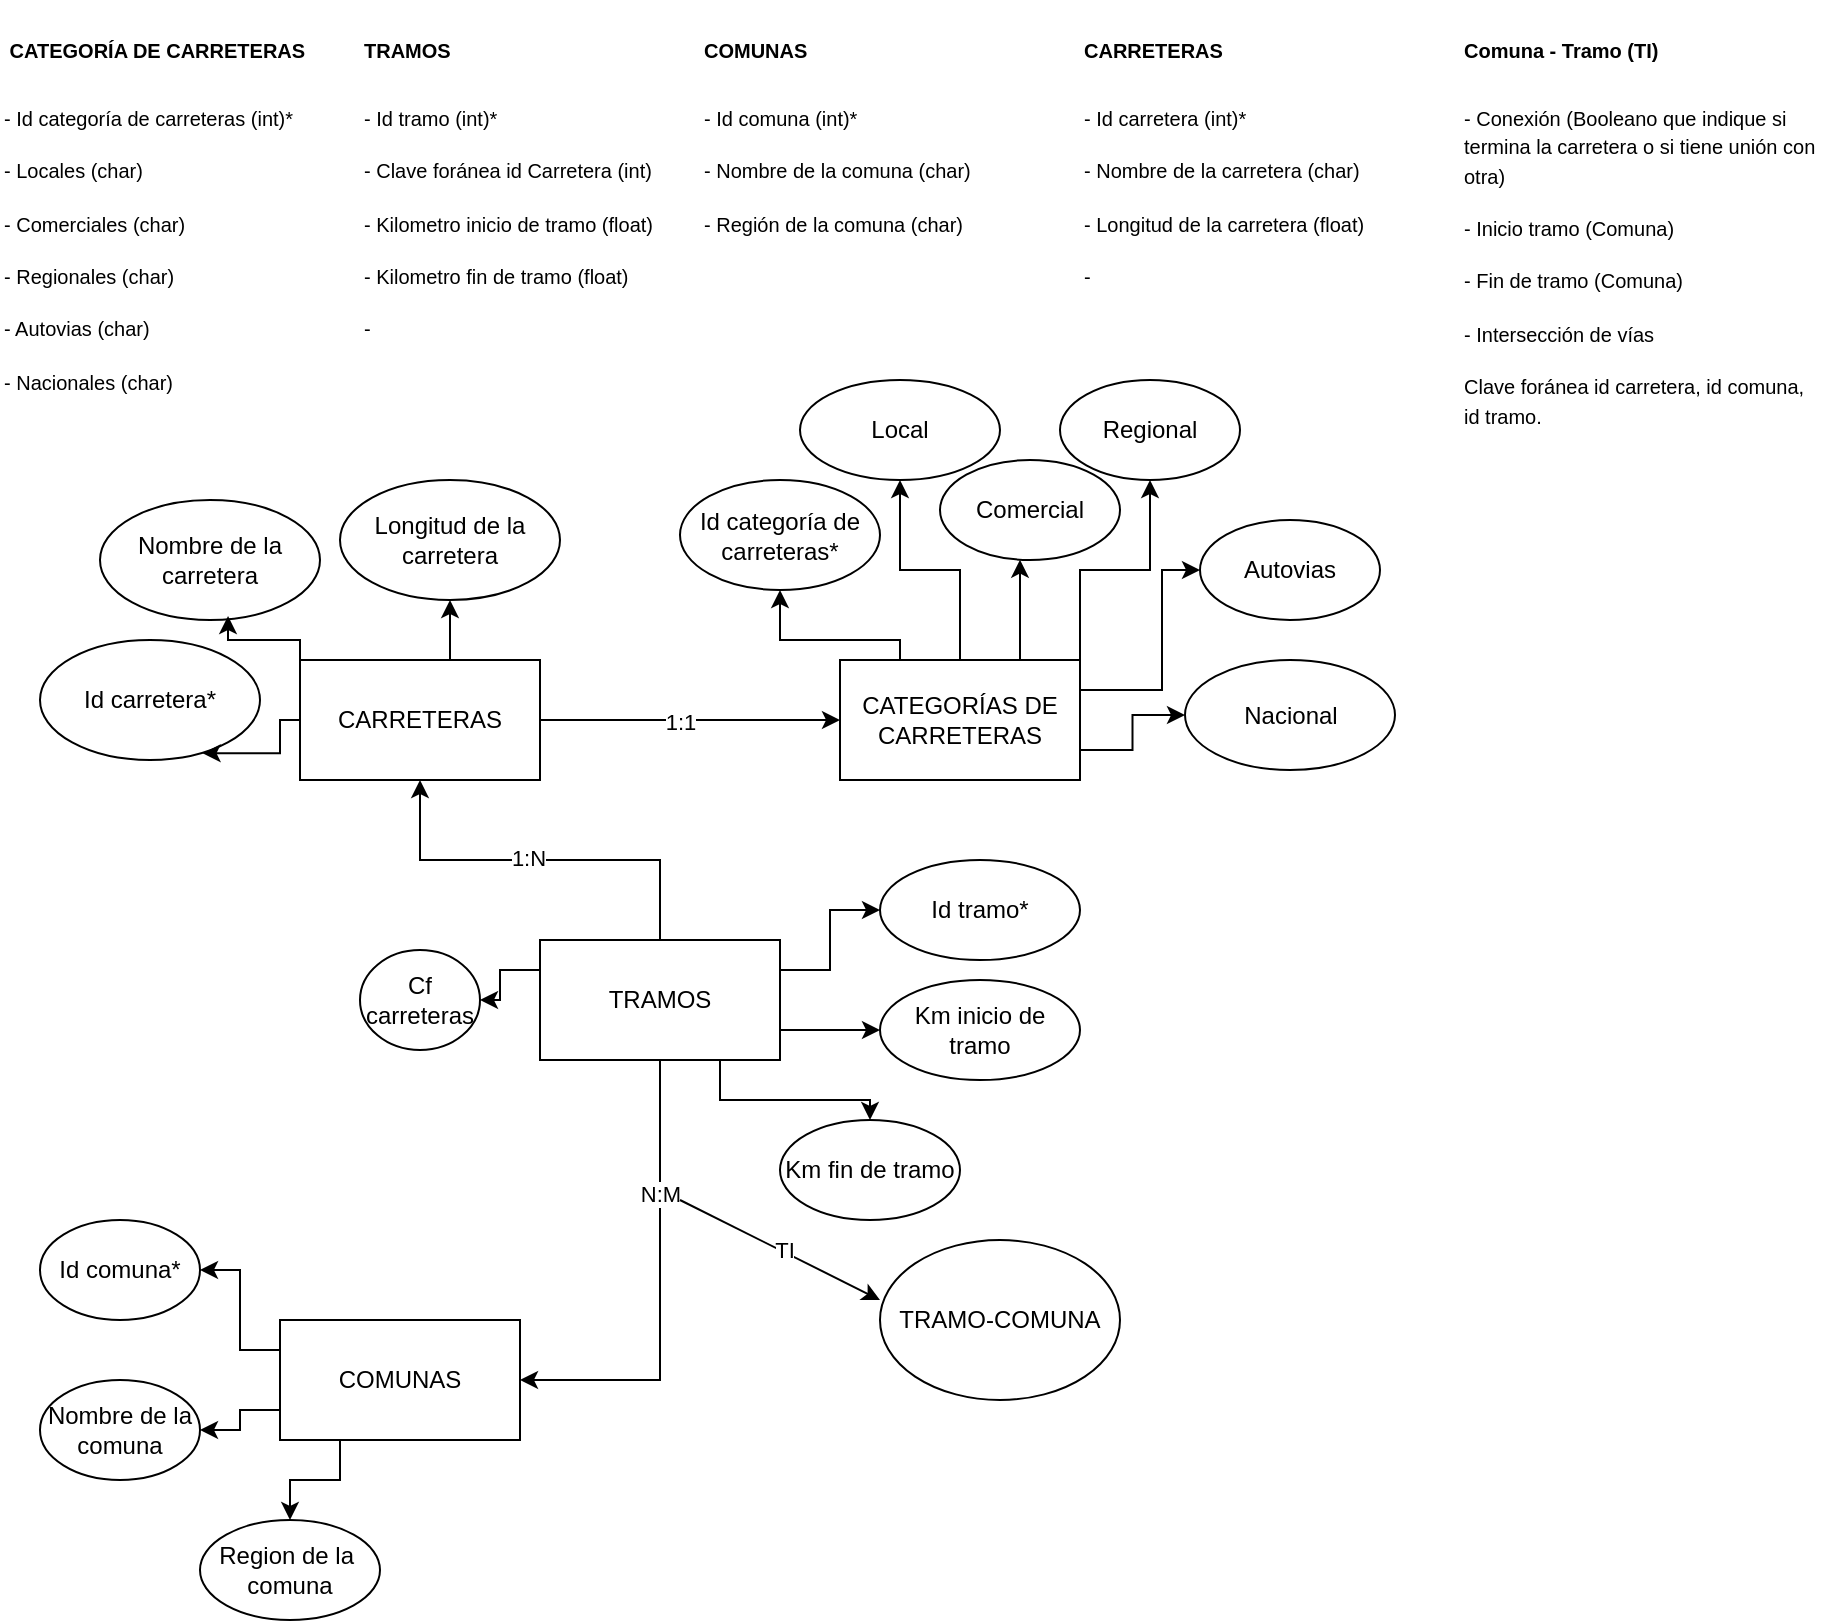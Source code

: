<mxfile version="24.7.17">
  <diagram name="Página-1" id="6xFUSRFaPUEdKZYTTJDu">
    <mxGraphModel grid="1" page="1" gridSize="10" guides="1" tooltips="1" connect="1" arrows="1" fold="1" pageScale="1" pageWidth="827" pageHeight="1169" math="0" shadow="0">
      <root>
        <mxCell id="0" />
        <mxCell id="1" parent="0" />
        <mxCell id="dcLd7VKPpkcSfmznZBT6-2" value="&lt;h1 style=&quot;margin-top: 0px;&quot;&gt;&lt;span style=&quot;font-size: 10px;&quot;&gt;TRAMOS&lt;/span&gt;&lt;/h1&gt;&lt;p&gt;&lt;font style=&quot;font-size: 10px;&quot;&gt;- Id tramo (int)*&lt;/font&gt;&lt;/p&gt;&lt;p&gt;&lt;font style=&quot;font-size: 10px;&quot;&gt;- Clave foránea id Carretera (int)&amp;nbsp;&lt;/font&gt;&lt;/p&gt;&lt;p&gt;&lt;font style=&quot;font-size: 10px;&quot;&gt;- Kilometro inicio de tramo (float)&lt;/font&gt;&lt;/p&gt;&lt;p&gt;&lt;font style=&quot;font-size: 10px;&quot;&gt;- Kilometro fin de tramo (float)&lt;/font&gt;&lt;/p&gt;&lt;p&gt;&lt;font style=&quot;font-size: 10px;&quot;&gt;-&amp;nbsp;&lt;/font&gt;&lt;/p&gt;" style="text;html=1;whiteSpace=wrap;overflow=hidden;rounded=0;" vertex="1" parent="1">
          <mxGeometry x="220" y="130" width="180" height="200" as="geometry" />
        </mxCell>
        <mxCell id="dcLd7VKPpkcSfmznZBT6-5" value="&lt;h1 style=&quot;margin-top: 0px;&quot;&gt;&lt;font style=&quot;font-size: 10px;&quot;&gt;&amp;nbsp;CATEGORÍA DE CARRETERAS&lt;/font&gt;&lt;/h1&gt;&lt;p&gt;&lt;font style=&quot;font-size: 10px;&quot;&gt;- Id categoría de carreteras (int)*&lt;/font&gt;&lt;/p&gt;&lt;p&gt;&lt;font style=&quot;font-size: 10px;&quot;&gt;- Locales (char)&lt;/font&gt;&lt;/p&gt;&lt;p&gt;&lt;font style=&quot;font-size: 10px;&quot;&gt;- Comerciales&amp;nbsp;&lt;/font&gt;&lt;span style=&quot;font-size: 10px; background-color: initial;&quot;&gt;(char)&lt;/span&gt;&lt;/p&gt;&lt;p&gt;&lt;font style=&quot;font-size: 10px;&quot;&gt;- Regionales&amp;nbsp;&lt;/font&gt;&lt;span style=&quot;font-size: 10px; background-color: initial;&quot;&gt;(char)&lt;/span&gt;&lt;/p&gt;&lt;p&gt;&lt;font style=&quot;font-size: 10px;&quot;&gt;- Autovias&amp;nbsp;&lt;/font&gt;&lt;span style=&quot;font-size: 10px; background-color: initial;&quot;&gt;(char)&lt;/span&gt;&lt;/p&gt;&lt;p&gt;&lt;font style=&quot;font-size: 10px;&quot;&gt;- Nacionales&amp;nbsp;&lt;/font&gt;&lt;span style=&quot;font-size: 10px; background-color: initial;&quot;&gt;(char)&lt;/span&gt;&lt;/p&gt;&lt;p&gt;&lt;br&gt;&lt;/p&gt;" style="text;html=1;whiteSpace=wrap;overflow=hidden;rounded=0;" vertex="1" parent="1">
          <mxGeometry x="40" y="130" width="180" height="200" as="geometry" />
        </mxCell>
        <mxCell id="dcLd7VKPpkcSfmznZBT6-6" value="&lt;h1 style=&quot;margin-top: 0px;&quot;&gt;&lt;span style=&quot;font-size: 10px;&quot;&gt;COMUNAS&lt;/span&gt;&lt;/h1&gt;&lt;p&gt;&lt;font style=&quot;font-size: 10px;&quot;&gt;- Id comuna (int)*&lt;/font&gt;&lt;/p&gt;&lt;p&gt;&lt;font style=&quot;font-size: 10px;&quot;&gt;- Nombre de la comuna (char)&lt;br&gt;&lt;/font&gt;&lt;/p&gt;&lt;p&gt;&lt;font style=&quot;font-size: 10px;&quot;&gt;- Región de la comuna (char)&lt;/font&gt;&lt;/p&gt;" style="text;html=1;whiteSpace=wrap;overflow=hidden;rounded=0;" vertex="1" parent="1">
          <mxGeometry x="390" y="130" width="180" height="220" as="geometry" />
        </mxCell>
        <mxCell id="9oruSeUtXmhuWEmjVlGV-1" value="&lt;h1 style=&quot;margin-top: 0px;&quot;&gt;&lt;span style=&quot;font-size: 10px;&quot;&gt;CARRETERAS&lt;/span&gt;&lt;/h1&gt;&lt;p&gt;&lt;font style=&quot;font-size: 10px;&quot;&gt;- Id carretera (int)*&lt;/font&gt;&lt;/p&gt;&lt;p&gt;&lt;font style=&quot;font-size: 10px;&quot;&gt;- Nombre de la carretera (char)&lt;/font&gt;&lt;/p&gt;&lt;p&gt;&lt;font style=&quot;font-size: 10px;&quot;&gt;- Longitud de la carretera (float)&lt;/font&gt;&lt;/p&gt;&lt;p&gt;&lt;font style=&quot;font-size: 10px;&quot;&gt;-&amp;nbsp;&lt;/font&gt;&lt;/p&gt;" style="text;html=1;whiteSpace=wrap;overflow=hidden;rounded=0;" vertex="1" parent="1">
          <mxGeometry x="580" y="130" width="180" height="220" as="geometry" />
        </mxCell>
        <mxCell id="9oruSeUtXmhuWEmjVlGV-2" value="&lt;h1 style=&quot;margin-top: 0px;&quot;&gt;&lt;span style=&quot;font-size: 10px;&quot;&gt;Comuna - Tramo (TI)&lt;/span&gt;&lt;/h1&gt;&lt;p&gt;&lt;font style=&quot;font-size: 10px;&quot;&gt;- Conexión (Booleano que indique si termina la carretera o si tiene unión con otra)&lt;span style=&quot;white-space: pre;&quot;&gt;&#x9;&lt;/span&gt;&lt;/font&gt;&lt;/p&gt;&lt;p&gt;&lt;font style=&quot;font-size: 10px;&quot;&gt;- Inicio tramo (Comuna)&amp;nbsp;&lt;/font&gt;&lt;/p&gt;&lt;p&gt;&lt;font style=&quot;font-size: 10px;&quot;&gt;- Fin de tramo&amp;nbsp;&lt;/font&gt;&lt;span style=&quot;font-size: 10px; background-color: initial;&quot;&gt;(Comuna)&lt;/span&gt;&lt;/p&gt;&lt;p&gt;&lt;font style=&quot;font-size: 10px;&quot;&gt;- Intersección de vías&amp;nbsp;&lt;/font&gt;&lt;/p&gt;&lt;p&gt;&lt;span style=&quot;font-size: 10px;&quot;&gt;Clave foránea id carretera, id comuna, id tramo.&lt;/span&gt;&lt;/p&gt;" style="text;html=1;whiteSpace=wrap;overflow=hidden;rounded=0;" vertex="1" parent="1">
          <mxGeometry x="770" y="130" width="180" height="220" as="geometry" />
        </mxCell>
        <mxCell id="9oruSeUtXmhuWEmjVlGV-7" style="edgeStyle=orthogonalEdgeStyle;rounded=0;orthogonalLoop=1;jettySize=auto;html=1;exitX=0.5;exitY=0;exitDx=0;exitDy=0;entryX=0.5;entryY=1;entryDx=0;entryDy=0;" edge="1" parent="1" source="9oruSeUtXmhuWEmjVlGV-3" target="9oruSeUtXmhuWEmjVlGV-4">
          <mxGeometry relative="1" as="geometry">
            <mxPoint x="260" y="510" as="targetPoint" />
          </mxGeometry>
        </mxCell>
        <mxCell id="9oruSeUtXmhuWEmjVlGV-21" value="1:N" style="edgeLabel;html=1;align=center;verticalAlign=middle;resizable=0;points=[];" connectable="0" vertex="1" parent="9oruSeUtXmhuWEmjVlGV-7">
          <mxGeometry x="0.067" y="-1" relative="1" as="geometry">
            <mxPoint as="offset" />
          </mxGeometry>
        </mxCell>
        <mxCell id="9oruSeUtXmhuWEmjVlGV-11" style="edgeStyle=orthogonalEdgeStyle;rounded=0;orthogonalLoop=1;jettySize=auto;html=1;entryX=1;entryY=0.5;entryDx=0;entryDy=0;" edge="1" parent="1" source="9oruSeUtXmhuWEmjVlGV-3" target="9oruSeUtXmhuWEmjVlGV-5">
          <mxGeometry relative="1" as="geometry">
            <mxPoint x="260" y="720" as="targetPoint" />
            <Array as="points">
              <mxPoint x="370" y="820" />
            </Array>
          </mxGeometry>
        </mxCell>
        <mxCell id="9oruSeUtXmhuWEmjVlGV-12" value="N:M" style="edgeLabel;html=1;align=center;verticalAlign=middle;resizable=0;points=[];" connectable="0" vertex="1" parent="9oruSeUtXmhuWEmjVlGV-11">
          <mxGeometry x="-0.418" relative="1" as="geometry">
            <mxPoint as="offset" />
          </mxGeometry>
        </mxCell>
        <mxCell id="9oruSeUtXmhuWEmjVlGV-45" style="edgeStyle=orthogonalEdgeStyle;rounded=0;orthogonalLoop=1;jettySize=auto;html=1;exitX=1;exitY=0.25;exitDx=0;exitDy=0;" edge="1" parent="1" source="9oruSeUtXmhuWEmjVlGV-3" target="9oruSeUtXmhuWEmjVlGV-46">
          <mxGeometry relative="1" as="geometry">
            <mxPoint x="240" y="600" as="targetPoint" />
          </mxGeometry>
        </mxCell>
        <mxCell id="9oruSeUtXmhuWEmjVlGV-47" style="edgeStyle=orthogonalEdgeStyle;rounded=0;orthogonalLoop=1;jettySize=auto;html=1;exitX=1;exitY=0.75;exitDx=0;exitDy=0;entryX=0;entryY=0.5;entryDx=0;entryDy=0;" edge="1" parent="1" source="9oruSeUtXmhuWEmjVlGV-3" target="9oruSeUtXmhuWEmjVlGV-48">
          <mxGeometry relative="1" as="geometry">
            <mxPoint x="480" y="645" as="targetPoint" />
          </mxGeometry>
        </mxCell>
        <mxCell id="9oruSeUtXmhuWEmjVlGV-49" style="edgeStyle=orthogonalEdgeStyle;rounded=0;orthogonalLoop=1;jettySize=auto;html=1;exitX=0.75;exitY=1;exitDx=0;exitDy=0;" edge="1" parent="1" source="9oruSeUtXmhuWEmjVlGV-3" target="9oruSeUtXmhuWEmjVlGV-50">
          <mxGeometry relative="1" as="geometry">
            <mxPoint x="470" y="710" as="targetPoint" />
            <Array as="points">
              <mxPoint x="400" y="680" />
            </Array>
          </mxGeometry>
        </mxCell>
        <mxCell id="9oruSeUtXmhuWEmjVlGV-51" style="edgeStyle=orthogonalEdgeStyle;rounded=0;orthogonalLoop=1;jettySize=auto;html=1;exitX=0;exitY=0.25;exitDx=0;exitDy=0;" edge="1" parent="1" source="9oruSeUtXmhuWEmjVlGV-3" target="9oruSeUtXmhuWEmjVlGV-52">
          <mxGeometry relative="1" as="geometry">
            <mxPoint x="220" y="600" as="targetPoint" />
          </mxGeometry>
        </mxCell>
        <mxCell id="9oruSeUtXmhuWEmjVlGV-3" value="TRAMOS" style="rounded=0;whiteSpace=wrap;html=1;" vertex="1" parent="1">
          <mxGeometry x="310" y="600" width="120" height="60" as="geometry" />
        </mxCell>
        <mxCell id="9oruSeUtXmhuWEmjVlGV-18" style="edgeStyle=orthogonalEdgeStyle;rounded=0;orthogonalLoop=1;jettySize=auto;html=1;exitX=1;exitY=0.5;exitDx=0;exitDy=0;entryX=0;entryY=0.5;entryDx=0;entryDy=0;" edge="1" parent="1" source="9oruSeUtXmhuWEmjVlGV-4" target="9oruSeUtXmhuWEmjVlGV-6">
          <mxGeometry relative="1" as="geometry">
            <mxPoint x="380" y="490" as="targetPoint" />
          </mxGeometry>
        </mxCell>
        <mxCell id="9oruSeUtXmhuWEmjVlGV-19" value="1:1" style="edgeLabel;html=1;align=center;verticalAlign=middle;resizable=0;points=[];" connectable="0" vertex="1" parent="9oruSeUtXmhuWEmjVlGV-18">
          <mxGeometry x="-0.067" y="-1" relative="1" as="geometry">
            <mxPoint as="offset" />
          </mxGeometry>
        </mxCell>
        <mxCell id="9oruSeUtXmhuWEmjVlGV-29" style="edgeStyle=orthogonalEdgeStyle;rounded=0;orthogonalLoop=1;jettySize=auto;html=1;exitX=0.5;exitY=0;exitDx=0;exitDy=0;entryX=0.5;entryY=1;entryDx=0;entryDy=0;" edge="1" parent="1" source="9oruSeUtXmhuWEmjVlGV-4" target="9oruSeUtXmhuWEmjVlGV-28">
          <mxGeometry relative="1" as="geometry" />
        </mxCell>
        <mxCell id="9oruSeUtXmhuWEmjVlGV-4" value="CARRETERAS" style="rounded=0;whiteSpace=wrap;html=1;" vertex="1" parent="1">
          <mxGeometry x="190" y="460" width="120" height="60" as="geometry" />
        </mxCell>
        <mxCell id="9oruSeUtXmhuWEmjVlGV-53" style="edgeStyle=orthogonalEdgeStyle;rounded=0;orthogonalLoop=1;jettySize=auto;html=1;exitX=0;exitY=0.25;exitDx=0;exitDy=0;" edge="1" parent="1" source="9oruSeUtXmhuWEmjVlGV-5" target="9oruSeUtXmhuWEmjVlGV-54">
          <mxGeometry relative="1" as="geometry">
            <mxPoint x="200" y="740" as="targetPoint" />
          </mxGeometry>
        </mxCell>
        <mxCell id="9oruSeUtXmhuWEmjVlGV-55" style="edgeStyle=orthogonalEdgeStyle;rounded=0;orthogonalLoop=1;jettySize=auto;html=1;exitX=0;exitY=0.75;exitDx=0;exitDy=0;" edge="1" parent="1" source="9oruSeUtXmhuWEmjVlGV-5" target="9oruSeUtXmhuWEmjVlGV-56">
          <mxGeometry relative="1" as="geometry">
            <mxPoint x="130" y="850" as="targetPoint" />
          </mxGeometry>
        </mxCell>
        <mxCell id="9oruSeUtXmhuWEmjVlGV-57" style="edgeStyle=orthogonalEdgeStyle;rounded=0;orthogonalLoop=1;jettySize=auto;html=1;exitX=0.25;exitY=1;exitDx=0;exitDy=0;" edge="1" parent="1" source="9oruSeUtXmhuWEmjVlGV-5" target="9oruSeUtXmhuWEmjVlGV-58">
          <mxGeometry relative="1" as="geometry">
            <mxPoint x="190" y="900" as="targetPoint" />
          </mxGeometry>
        </mxCell>
        <mxCell id="9oruSeUtXmhuWEmjVlGV-5" value="COMUNAS" style="rounded=0;whiteSpace=wrap;html=1;" vertex="1" parent="1">
          <mxGeometry x="180" y="790" width="120" height="60" as="geometry" />
        </mxCell>
        <mxCell id="9oruSeUtXmhuWEmjVlGV-32" style="edgeStyle=orthogonalEdgeStyle;rounded=0;orthogonalLoop=1;jettySize=auto;html=1;exitX=0.25;exitY=0;exitDx=0;exitDy=0;" edge="1" parent="1" source="9oruSeUtXmhuWEmjVlGV-6" target="9oruSeUtXmhuWEmjVlGV-33">
          <mxGeometry relative="1" as="geometry">
            <mxPoint x="430" y="420" as="targetPoint" />
            <Array as="points">
              <mxPoint x="490" y="450" />
              <mxPoint x="430" y="450" />
            </Array>
          </mxGeometry>
        </mxCell>
        <mxCell id="9oruSeUtXmhuWEmjVlGV-34" style="edgeStyle=orthogonalEdgeStyle;rounded=0;orthogonalLoop=1;jettySize=auto;html=1;exitX=0.5;exitY=0;exitDx=0;exitDy=0;" edge="1" parent="1" source="9oruSeUtXmhuWEmjVlGV-6" target="9oruSeUtXmhuWEmjVlGV-35">
          <mxGeometry relative="1" as="geometry">
            <mxPoint x="500" y="400" as="targetPoint" />
          </mxGeometry>
        </mxCell>
        <mxCell id="9oruSeUtXmhuWEmjVlGV-36" style="edgeStyle=orthogonalEdgeStyle;rounded=0;orthogonalLoop=1;jettySize=auto;html=1;exitX=0.75;exitY=0;exitDx=0;exitDy=0;" edge="1" parent="1" source="9oruSeUtXmhuWEmjVlGV-6" target="9oruSeUtXmhuWEmjVlGV-37">
          <mxGeometry relative="1" as="geometry">
            <mxPoint x="540" y="410" as="targetPoint" />
            <Array as="points">
              <mxPoint x="550" y="420" />
              <mxPoint x="550" y="420" />
            </Array>
          </mxGeometry>
        </mxCell>
        <mxCell id="9oruSeUtXmhuWEmjVlGV-38" style="edgeStyle=orthogonalEdgeStyle;rounded=0;orthogonalLoop=1;jettySize=auto;html=1;exitX=1;exitY=0;exitDx=0;exitDy=0;" edge="1" parent="1" source="9oruSeUtXmhuWEmjVlGV-6" target="9oruSeUtXmhuWEmjVlGV-39">
          <mxGeometry relative="1" as="geometry">
            <mxPoint x="630" y="410" as="targetPoint" />
          </mxGeometry>
        </mxCell>
        <mxCell id="9oruSeUtXmhuWEmjVlGV-41" style="edgeStyle=orthogonalEdgeStyle;rounded=0;orthogonalLoop=1;jettySize=auto;html=1;exitX=1;exitY=0.25;exitDx=0;exitDy=0;" edge="1" parent="1" source="9oruSeUtXmhuWEmjVlGV-6" target="9oruSeUtXmhuWEmjVlGV-42">
          <mxGeometry relative="1" as="geometry">
            <mxPoint x="640" y="450" as="targetPoint" />
            <Array as="points">
              <mxPoint x="621" y="475" />
            </Array>
          </mxGeometry>
        </mxCell>
        <mxCell id="9oruSeUtXmhuWEmjVlGV-43" style="edgeStyle=orthogonalEdgeStyle;rounded=0;orthogonalLoop=1;jettySize=auto;html=1;exitX=1;exitY=0.75;exitDx=0;exitDy=0;" edge="1" parent="1" source="9oruSeUtXmhuWEmjVlGV-6" target="9oruSeUtXmhuWEmjVlGV-44">
          <mxGeometry relative="1" as="geometry">
            <mxPoint x="640" y="505" as="targetPoint" />
          </mxGeometry>
        </mxCell>
        <mxCell id="9oruSeUtXmhuWEmjVlGV-6" value="CATEGORÍAS DE CARRETERAS" style="rounded=0;whiteSpace=wrap;html=1;" vertex="1" parent="1">
          <mxGeometry x="460" y="460" width="120" height="60" as="geometry" />
        </mxCell>
        <mxCell id="9oruSeUtXmhuWEmjVlGV-15" value="" style="endArrow=classic;html=1;rounded=0;" edge="1" parent="1">
          <mxGeometry width="50" height="50" relative="1" as="geometry">
            <mxPoint x="380" y="730" as="sourcePoint" />
            <mxPoint x="480" y="780" as="targetPoint" />
          </mxGeometry>
        </mxCell>
        <mxCell id="9oruSeUtXmhuWEmjVlGV-17" value="TI" style="edgeLabel;html=1;align=center;verticalAlign=middle;resizable=0;points=[];" connectable="0" vertex="1" parent="9oruSeUtXmhuWEmjVlGV-15">
          <mxGeometry x="0.029" y="1" relative="1" as="geometry">
            <mxPoint as="offset" />
          </mxGeometry>
        </mxCell>
        <mxCell id="9oruSeUtXmhuWEmjVlGV-16" value="TRAMO-COMUNA" style="ellipse;whiteSpace=wrap;html=1;" vertex="1" parent="1">
          <mxGeometry x="480" y="750" width="120" height="80" as="geometry" />
        </mxCell>
        <mxCell id="9oruSeUtXmhuWEmjVlGV-24" value="Id carretera*" style="ellipse;whiteSpace=wrap;html=1;" vertex="1" parent="1">
          <mxGeometry x="60" y="450" width="110" height="60" as="geometry" />
        </mxCell>
        <mxCell id="9oruSeUtXmhuWEmjVlGV-25" style="edgeStyle=orthogonalEdgeStyle;rounded=0;orthogonalLoop=1;jettySize=auto;html=1;entryX=0.739;entryY=0.944;entryDx=0;entryDy=0;entryPerimeter=0;" edge="1" parent="1" source="9oruSeUtXmhuWEmjVlGV-4" target="9oruSeUtXmhuWEmjVlGV-24">
          <mxGeometry relative="1" as="geometry">
            <Array as="points">
              <mxPoint x="180" y="490" />
              <mxPoint x="180" y="507" />
            </Array>
          </mxGeometry>
        </mxCell>
        <mxCell id="9oruSeUtXmhuWEmjVlGV-26" value="Nombre de la carretera" style="ellipse;whiteSpace=wrap;html=1;" vertex="1" parent="1">
          <mxGeometry x="90" y="380" width="110" height="60" as="geometry" />
        </mxCell>
        <mxCell id="9oruSeUtXmhuWEmjVlGV-27" style="edgeStyle=orthogonalEdgeStyle;rounded=0;orthogonalLoop=1;jettySize=auto;html=1;exitX=0;exitY=0;exitDx=0;exitDy=0;entryX=0.582;entryY=0.967;entryDx=0;entryDy=0;entryPerimeter=0;" edge="1" parent="1" source="9oruSeUtXmhuWEmjVlGV-4" target="9oruSeUtXmhuWEmjVlGV-26">
          <mxGeometry relative="1" as="geometry">
            <Array as="points">
              <mxPoint x="190" y="450" />
              <mxPoint x="154" y="450" />
            </Array>
          </mxGeometry>
        </mxCell>
        <mxCell id="9oruSeUtXmhuWEmjVlGV-28" value="Longitud de la carretera" style="ellipse;whiteSpace=wrap;html=1;" vertex="1" parent="1">
          <mxGeometry x="210" y="370" width="110" height="60" as="geometry" />
        </mxCell>
        <mxCell id="9oruSeUtXmhuWEmjVlGV-33" value="Id categoría de carreteras*" style="ellipse;whiteSpace=wrap;html=1;" vertex="1" parent="1">
          <mxGeometry x="380" y="370" width="100" height="55" as="geometry" />
        </mxCell>
        <mxCell id="9oruSeUtXmhuWEmjVlGV-35" value="Local" style="ellipse;whiteSpace=wrap;html=1;" vertex="1" parent="1">
          <mxGeometry x="440" y="320" width="100" height="50" as="geometry" />
        </mxCell>
        <mxCell id="9oruSeUtXmhuWEmjVlGV-37" value="Comercial" style="ellipse;whiteSpace=wrap;html=1;" vertex="1" parent="1">
          <mxGeometry x="510" y="360" width="90" height="50" as="geometry" />
        </mxCell>
        <mxCell id="9oruSeUtXmhuWEmjVlGV-39" value="Regional" style="ellipse;whiteSpace=wrap;html=1;" vertex="1" parent="1">
          <mxGeometry x="570" y="320" width="90" height="50" as="geometry" />
        </mxCell>
        <mxCell id="9oruSeUtXmhuWEmjVlGV-42" value="Autovias" style="ellipse;whiteSpace=wrap;html=1;" vertex="1" parent="1">
          <mxGeometry x="640" y="390" width="90" height="50" as="geometry" />
        </mxCell>
        <mxCell id="9oruSeUtXmhuWEmjVlGV-44" value="Nacional" style="ellipse;whiteSpace=wrap;html=1;" vertex="1" parent="1">
          <mxGeometry x="632.5" y="460" width="105" height="55" as="geometry" />
        </mxCell>
        <mxCell id="9oruSeUtXmhuWEmjVlGV-46" value="Id tramo*" style="ellipse;whiteSpace=wrap;html=1;" vertex="1" parent="1">
          <mxGeometry x="480" y="560" width="100" height="50" as="geometry" />
        </mxCell>
        <mxCell id="9oruSeUtXmhuWEmjVlGV-48" value="Km inicio de tramo" style="ellipse;whiteSpace=wrap;html=1;" vertex="1" parent="1">
          <mxGeometry x="480" y="620" width="100" height="50" as="geometry" />
        </mxCell>
        <mxCell id="9oruSeUtXmhuWEmjVlGV-50" value="Km fin de tramo" style="ellipse;whiteSpace=wrap;html=1;" vertex="1" parent="1">
          <mxGeometry x="430" y="690" width="90" height="50" as="geometry" />
        </mxCell>
        <mxCell id="9oruSeUtXmhuWEmjVlGV-52" value="Cf carreteras" style="ellipse;whiteSpace=wrap;html=1;" vertex="1" parent="1">
          <mxGeometry x="220" y="605" width="60" height="50" as="geometry" />
        </mxCell>
        <mxCell id="9oruSeUtXmhuWEmjVlGV-54" value="Id comuna*" style="ellipse;whiteSpace=wrap;html=1;" vertex="1" parent="1">
          <mxGeometry x="60" y="740" width="80" height="50" as="geometry" />
        </mxCell>
        <mxCell id="9oruSeUtXmhuWEmjVlGV-56" value="Nombre de la comuna" style="ellipse;whiteSpace=wrap;html=1;" vertex="1" parent="1">
          <mxGeometry x="60" y="820" width="80" height="50" as="geometry" />
        </mxCell>
        <mxCell id="9oruSeUtXmhuWEmjVlGV-58" value="Region de la&amp;nbsp; comuna" style="ellipse;whiteSpace=wrap;html=1;" vertex="1" parent="1">
          <mxGeometry x="140" y="890" width="90" height="50" as="geometry" />
        </mxCell>
      </root>
    </mxGraphModel>
  </diagram>
</mxfile>

